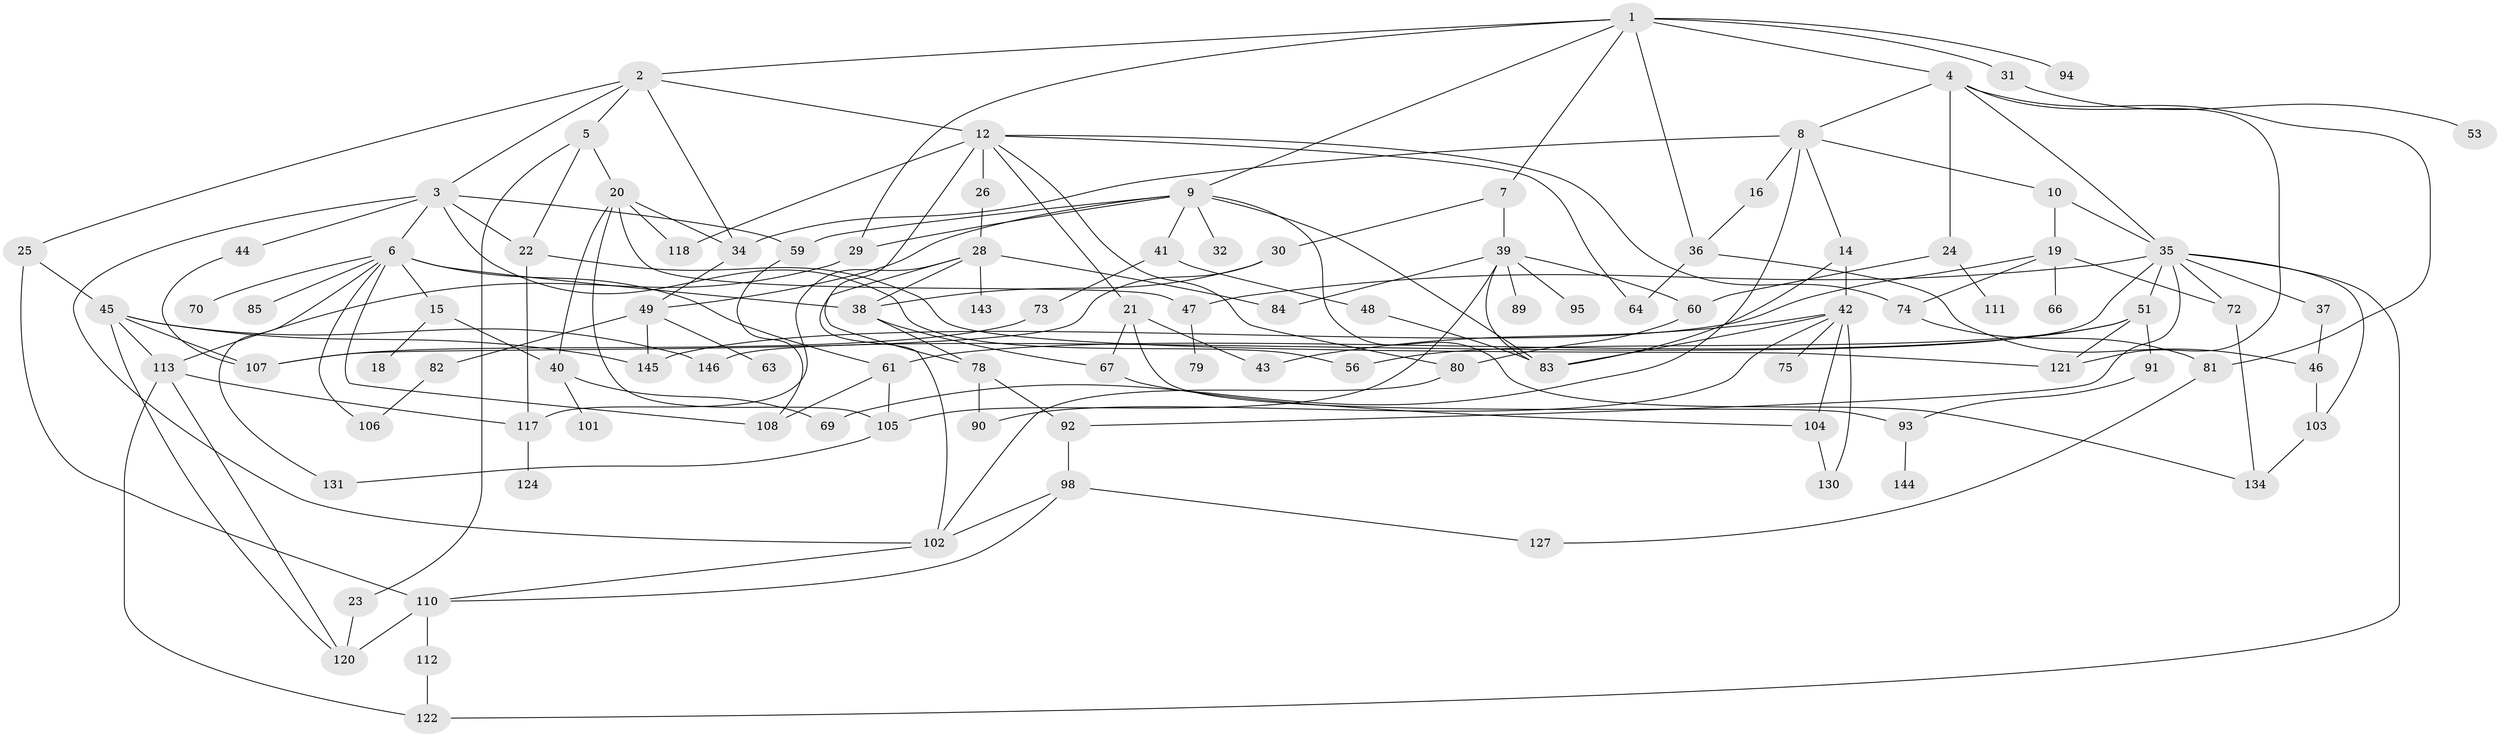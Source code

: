 // original degree distribution, {9: 0.00684931506849315, 7: 0.0273972602739726, 3: 0.273972602739726, 6: 0.0410958904109589, 2: 0.3013698630136986, 4: 0.14383561643835616, 1: 0.15753424657534246, 5: 0.0410958904109589, 10: 0.00684931506849315}
// Generated by graph-tools (version 1.1) at 2025/10/02/27/25 16:10:53]
// undirected, 102 vertices, 168 edges
graph export_dot {
graph [start="1"]
  node [color=gray90,style=filled];
  1 [super="+114"];
  2 [super="+116"];
  3 [super="+33"];
  4;
  5 [super="+11"];
  6 [super="+17"];
  7 [super="+65"];
  8 [super="+119"];
  9 [super="+54"];
  10;
  12 [super="+13"];
  14;
  15 [super="+142"];
  16 [super="+109"];
  18;
  19 [super="+55"];
  20 [super="+27"];
  21 [super="+115"];
  22 [super="+50"];
  23;
  24;
  25;
  26 [super="+128"];
  28 [super="+77"];
  29;
  30 [super="+71"];
  31;
  32;
  34 [super="+68"];
  35 [super="+136"];
  36 [super="+57"];
  37;
  38 [super="+139"];
  39 [super="+62"];
  40;
  41;
  42 [super="+58"];
  43;
  44;
  45 [super="+52"];
  46 [super="+132"];
  47 [super="+86"];
  48 [super="+100"];
  49 [super="+141"];
  51 [super="+87"];
  53 [super="+129"];
  56;
  59 [super="+88"];
  60;
  61;
  63;
  64;
  66;
  67 [super="+126"];
  69;
  70;
  72 [super="+97"];
  73;
  74 [super="+76"];
  75;
  78 [super="+96"];
  79;
  80 [super="+125"];
  81 [super="+99"];
  82;
  83 [super="+140"];
  84;
  85;
  89;
  90;
  91;
  92;
  93;
  94;
  95;
  98;
  101;
  102 [super="+137"];
  103;
  104 [super="+133"];
  105;
  106;
  107;
  108;
  110;
  111;
  112;
  113 [super="+135"];
  117;
  118;
  120;
  121;
  122 [super="+123"];
  124;
  127;
  130;
  131;
  134 [super="+138"];
  143;
  144;
  145;
  146;
  1 -- 2;
  1 -- 4;
  1 -- 7;
  1 -- 9;
  1 -- 29;
  1 -- 31;
  1 -- 36;
  1 -- 94;
  2 -- 3;
  2 -- 5;
  2 -- 12;
  2 -- 25;
  2 -- 34;
  3 -- 6;
  3 -- 102;
  3 -- 56;
  3 -- 59;
  3 -- 44;
  3 -- 22;
  4 -- 8;
  4 -- 24;
  4 -- 35;
  4 -- 121;
  4 -- 81;
  5 -- 20;
  5 -- 22;
  5 -- 23;
  6 -- 15;
  6 -- 85;
  6 -- 108;
  6 -- 131;
  6 -- 106;
  6 -- 38;
  6 -- 70;
  6 -- 61;
  7 -- 30;
  7 -- 39;
  8 -- 10;
  8 -- 14;
  8 -- 16 [weight=2];
  8 -- 69;
  8 -- 34;
  9 -- 32;
  9 -- 41;
  9 -- 49;
  9 -- 59;
  9 -- 134;
  9 -- 83;
  9 -- 29;
  10 -- 19;
  10 -- 35;
  12 -- 21;
  12 -- 26 [weight=2];
  12 -- 64;
  12 -- 78;
  12 -- 80;
  12 -- 118;
  12 -- 74;
  14 -- 42;
  14 -- 83;
  15 -- 18;
  15 -- 40;
  16 -- 36;
  19 -- 66;
  19 -- 72;
  19 -- 74;
  19 -- 145;
  20 -- 118;
  20 -- 40;
  20 -- 105;
  20 -- 47;
  20 -- 34;
  21 -- 67;
  21 -- 43;
  21 -- 93;
  22 -- 117;
  22 -- 121;
  23 -- 120;
  24 -- 60;
  24 -- 111;
  25 -- 45;
  25 -- 110;
  26 -- 28;
  28 -- 38;
  28 -- 84;
  28 -- 102;
  28 -- 117;
  28 -- 143;
  29 -- 113;
  30 -- 38;
  30 -- 107;
  31 -- 53;
  34 -- 49;
  35 -- 37;
  35 -- 51;
  35 -- 103;
  35 -- 122;
  35 -- 146;
  35 -- 72;
  35 -- 92;
  35 -- 47;
  36 -- 46;
  36 -- 64;
  37 -- 46;
  38 -- 78;
  38 -- 67;
  39 -- 84;
  39 -- 95;
  39 -- 105;
  39 -- 60;
  39 -- 89;
  39 -- 83;
  40 -- 101;
  40 -- 69;
  41 -- 48;
  41 -- 73;
  42 -- 43;
  42 -- 104;
  42 -- 75;
  42 -- 90;
  42 -- 130;
  42 -- 83;
  44 -- 107;
  45 -- 146;
  45 -- 120;
  45 -- 145;
  45 -- 107;
  45 -- 113;
  46 -- 103;
  47 -- 79;
  48 -- 83;
  49 -- 63;
  49 -- 82;
  49 -- 145;
  51 -- 61;
  51 -- 56;
  51 -- 121;
  51 -- 91;
  59 -- 108;
  60 -- 80;
  61 -- 108;
  61 -- 105;
  67 -- 104;
  72 -- 134;
  73 -- 107;
  74 -- 81;
  78 -- 92;
  78 -- 90;
  80 -- 102;
  81 -- 127;
  82 -- 106;
  91 -- 93;
  92 -- 98;
  93 -- 144;
  98 -- 127;
  98 -- 110;
  98 -- 102;
  102 -- 110;
  103 -- 134;
  104 -- 130;
  105 -- 131;
  110 -- 112;
  110 -- 120;
  112 -- 122;
  113 -- 117;
  113 -- 120;
  113 -- 122;
  117 -- 124;
}
